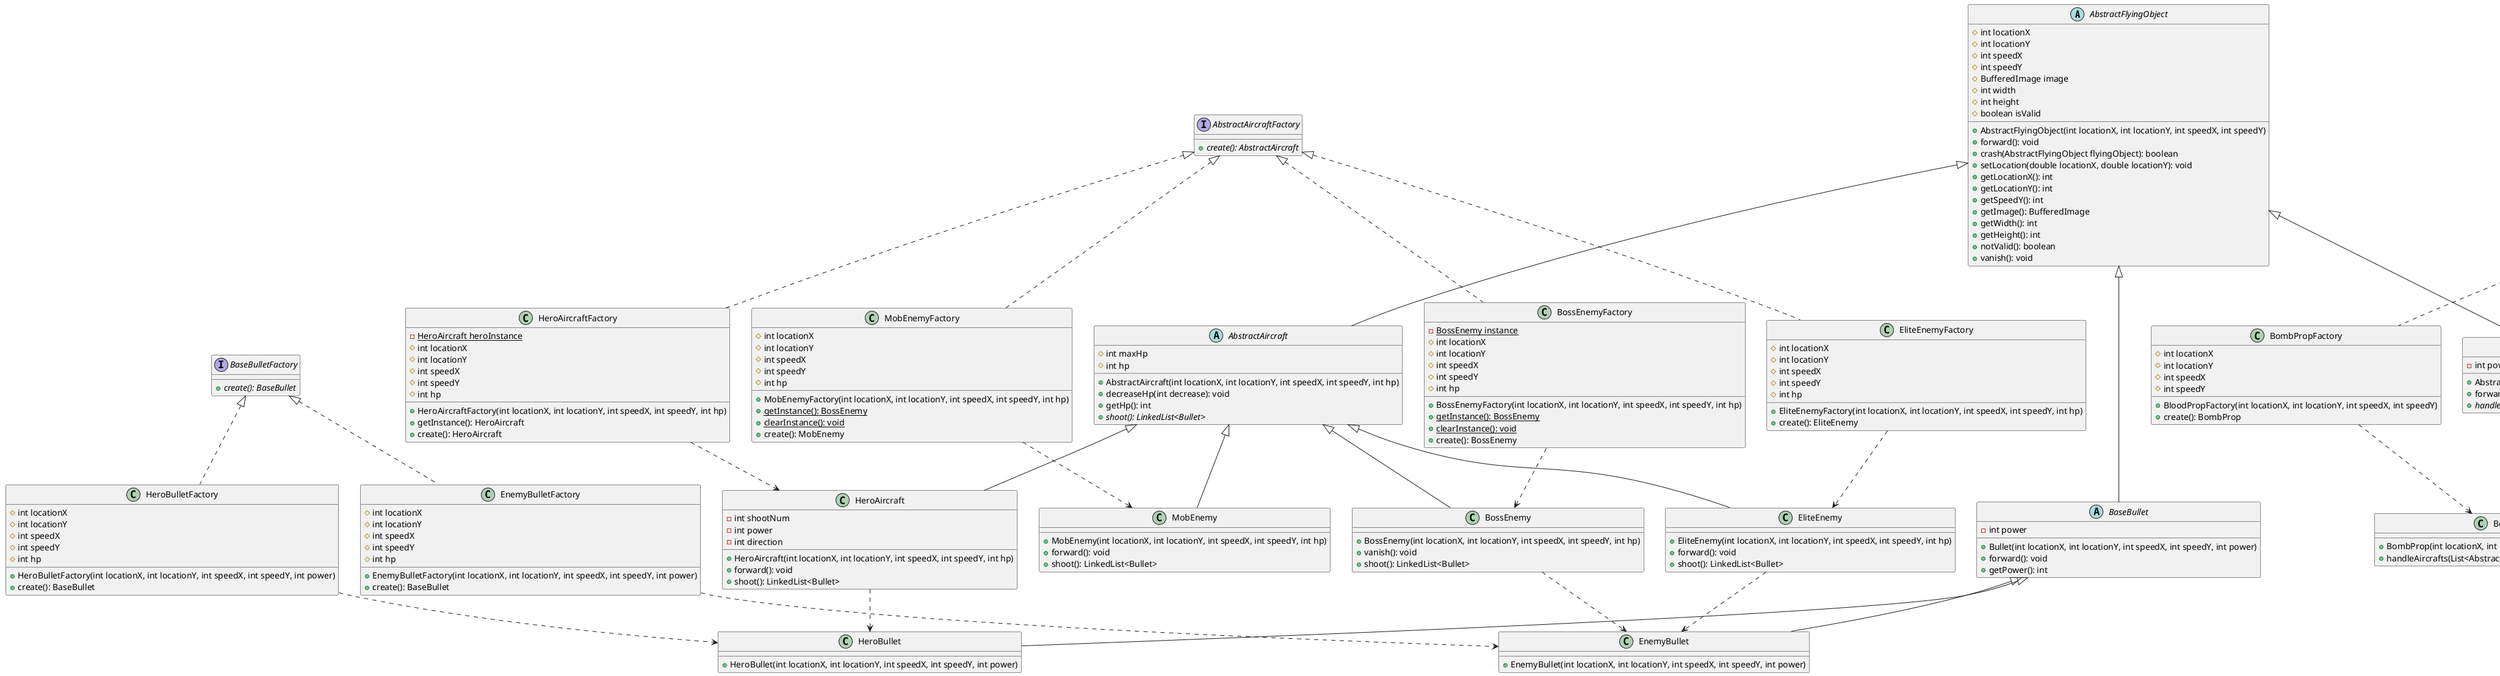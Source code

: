 @startuml
'https: //plantuml.com/class-diagram

abstract class AbstractFlyingObject {
    # int locationX
    # int locationY
    # int speedX
    # int speedY
    # BufferedImage image
    # int width
    # int height
    # boolean isValid

    + AbstractFlyingObject(int locationX, int locationY, int speedX, int speedY)
    + forward(): void
    + crash(AbstractFlyingObject flyingObject): boolean
    + setLocation(double locationX, double locationY): void
    + getLocationX(): int
    + getLocationY(): int
    + getSpeedY(): int
    + getImage(): BufferedImage
    + getWidth(): int
    + getHeight(): int
    + notValid(): boolean
    + vanish(): void
}
abstract class AbstractAircraft extends AbstractFlyingObject {
	# int maxHp
    # int hp
    + AbstractAircraft(int locationX, int locationY, int speedX, int speedY, int hp)
    + decreaseHp(int decrease): void
    + getHp(): int
    + {abstract} shoot(): LinkedList<Bullet>
 }

abstract class BaseBullet extends AbstractFlyingObject {
    - int power
    + Bullet(int locationX, int locationY, int speedX, int speedY, int power)
    + forward(): void
	+ getPower(): int
}

class HeroAircraft extends AbstractAircraft {
    - int shootNum
    - int power
    - int direction
    + HeroAircraft(int locationX, int locationY, int speedX, int speedY, int hp)
    + forward(): void
    + shoot(): LinkedList<Bullet>
}

class MobEnemy extends AbstractAircraft {
    + MobEnemy(int locationX, int locationY, int speedX, int speedY, int hp)
    + forward(): void
    + shoot(): LinkedList<Bullet>
}

class EliteEnemy extends AbstractAircraft {
    + EliteEnemy(int locationX, int locationY, int speedX, int speedY, int hp)
    + forward(): void
    + shoot(): LinkedList<Bullet>
}

class BossEnemy extends AbstractAircraft {
    + BossEnemy(int locationX, int locationY, int speedX, int speedY, int hp)
    + vanish(): void
    + shoot(): LinkedList<Bullet>
}

class HeroBullet extends BaseBullet {
    + HeroBullet(int locationX, int locationY, int speedX, int speedY, int power)
}

class EnemyBullet extends BaseBullet {
    + EnemyBullet(int locationX, int locationY, int speedX, int speedY, int power)
}

abstract class AbstractProp extends AbstractFlyingObject {
    - int power
    + AbstractProp(int locationX, int locationY, int speedX, int speedY)
    + forward(): void
	+ {abstract} handleAircrafts(List<AbstractAircraft> enemyAircrafts): void
}

class BloodProp extends AbstractProp {
    # int increaseHp
    + BloodProp(int locationX, int locationY, int speedX, int speedY, int increaseHp)
    + handleAircrafts(List<AbstractAircraft> enemyAircrafts): void
}

class BombProp extends AbstractProp {
    + BombProp(int locationX, int locationY, int speedX, int speedY)
    + handleAircrafts(List<AbstractAircraft> enemyAircrafts): void
}

class BulletProp extends AbstractProp {
    + BulletProp(int locationX, int locationY, int speedX, int speedY)
    + handleAircrafts(List<AbstractAircraft> enemyAircrafts): void
}

interface AbstractAircraftFactory {
    + {abstract} create(): AbstractAircraft
}

class HeroAircraftFactory implements AbstractAircraftFactory {
    - {static} HeroAircraft heroInstance
    # int locationX
    # int locationY
    # int speedX
    # int speedY
    # int hp
    + HeroAircraftFactory(int locationX, int locationY, int speedX, int speedY, int hp)
    + getInstance(): HeroAircraft
    + create(): HeroAircraft
}
HeroAircraftFactory ..> HeroAircraft

class BossEnemyFactory implements AbstractAircraftFactory {
    - {static} BossEnemy instance
    # int locationX
    # int locationY
    # int speedX
    # int speedY
    # int hp
    + BossEnemyFactory(int locationX, int locationY, int speedX, int speedY, int hp)
    + {static} getInstance(): BossEnemy
    + {static} clearInstance(): void
    + create(): BossEnemy
}
BossEnemyFactory ..> BossEnemy

class EliteEnemyFactory implements AbstractAircraftFactory {
    # int locationX
    # int locationY
    # int speedX
    # int speedY
    # int hp
    + EliteEnemyFactory(int locationX, int locationY, int speedX, int speedY, int hp)
    + create(): EliteEnemy
}
EliteEnemyFactory ..> EliteEnemy

class MobEnemyFactory implements AbstractAircraftFactory {
    # int locationX
    # int locationY
    # int speedX
    # int speedY
    # int hp
    + MobEnemyFactory(int locationX, int locationY, int speedX, int speedY, int hp)
    + {static} getInstance(): BossEnemy
    + {static} clearInstance(): void
    + create(): MobEnemy
}
MobEnemyFactory ..> MobEnemy

interface BaseBulletFactory {
    + {abstract} create(): BaseBullet
}

class EnemyBulletFactory implements BaseBulletFactory {
    # int locationX
    # int locationY
    # int speedX
    # int speedY
    # int hp
    + EnemyBulletFactory(int locationX, int locationY, int speedX, int speedY, int power)
    + create(): BaseBullet
}
EnemyBulletFactory ..> EnemyBullet

class HeroBulletFactory implements BaseBulletFactory {
    # int locationX
    # int locationY
    # int speedX
    # int speedY
    # int hp
    + HeroBulletFactory(int locationX, int locationY, int speedX, int speedY, int power)
    + create(): BaseBullet
}
HeroBulletFactory ..> HeroBullet

' 飞机射击子弹，有关联关系
HeroAircraft ..> HeroBullet
BossEnemy ..> EnemyBullet
EliteEnemy ..> EnemyBullet

interface AbstractPropFactory {
    + {abstract} create(): AbstractProp
}

class BloodPropFactory implements AbstractPropFactory {
    # int locationX
    # int locationY
    # int speedX
    # int speedY
    # int increaseHp
    + BloodPropFactory(int locationX, int locationY, int speedX, int speedY, int increaseHp)
    + create(): BloodProp
}
BloodPropFactory ..> BloodProp

class BombPropFactory implements AbstractPropFactory {
    # int locationX
    # int locationY
    # int speedX
    # int speedY
    + BloodPropFactory(int locationX, int locationY, int speedX, int speedY)
    + create(): BombProp
}
BombPropFactory ..> BombProp

class BulletPropFactory implements AbstractPropFactory {
    # int locationX
    # int locationY
    # int speedX
    # int speedY
    + BulletPropFactory(int locationX, int locationY, int speedX, int speedY)
    + create(): BulletProp
}
BulletPropFactory ..> BulletProp

@enduml